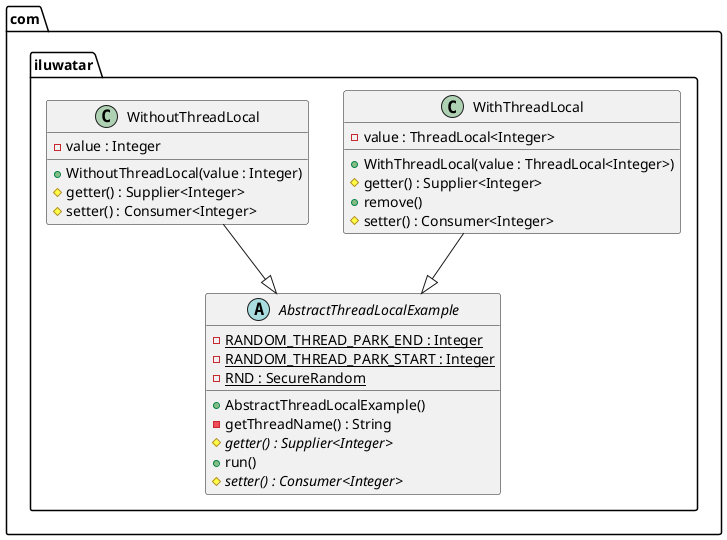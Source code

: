 @startuml
package com.iluwatar {
  abstract class AbstractThreadLocalExample {
    - RANDOM_THREAD_PARK_END : Integer {static}
    - RANDOM_THREAD_PARK_START : Integer {static}
    - RND : SecureRandom {static}
    + AbstractThreadLocalExample()
    - getThreadName() : String
    # getter() : Supplier<Integer> {abstract}
    + run()
    # setter() : Consumer<Integer> {abstract}
  }
  class WithThreadLocal {
    - value : ThreadLocal<Integer>
    + WithThreadLocal(value : ThreadLocal<Integer>)
    # getter() : Supplier<Integer>
    + remove()
    # setter() : Consumer<Integer>
  }
  class WithoutThreadLocal {
    - value : Integer
    + WithoutThreadLocal(value : Integer)
    # getter() : Supplier<Integer>
    # setter() : Consumer<Integer>
  }
}
WithThreadLocal --|> AbstractThreadLocalExample 
WithoutThreadLocal --|> AbstractThreadLocalExample 
@enduml